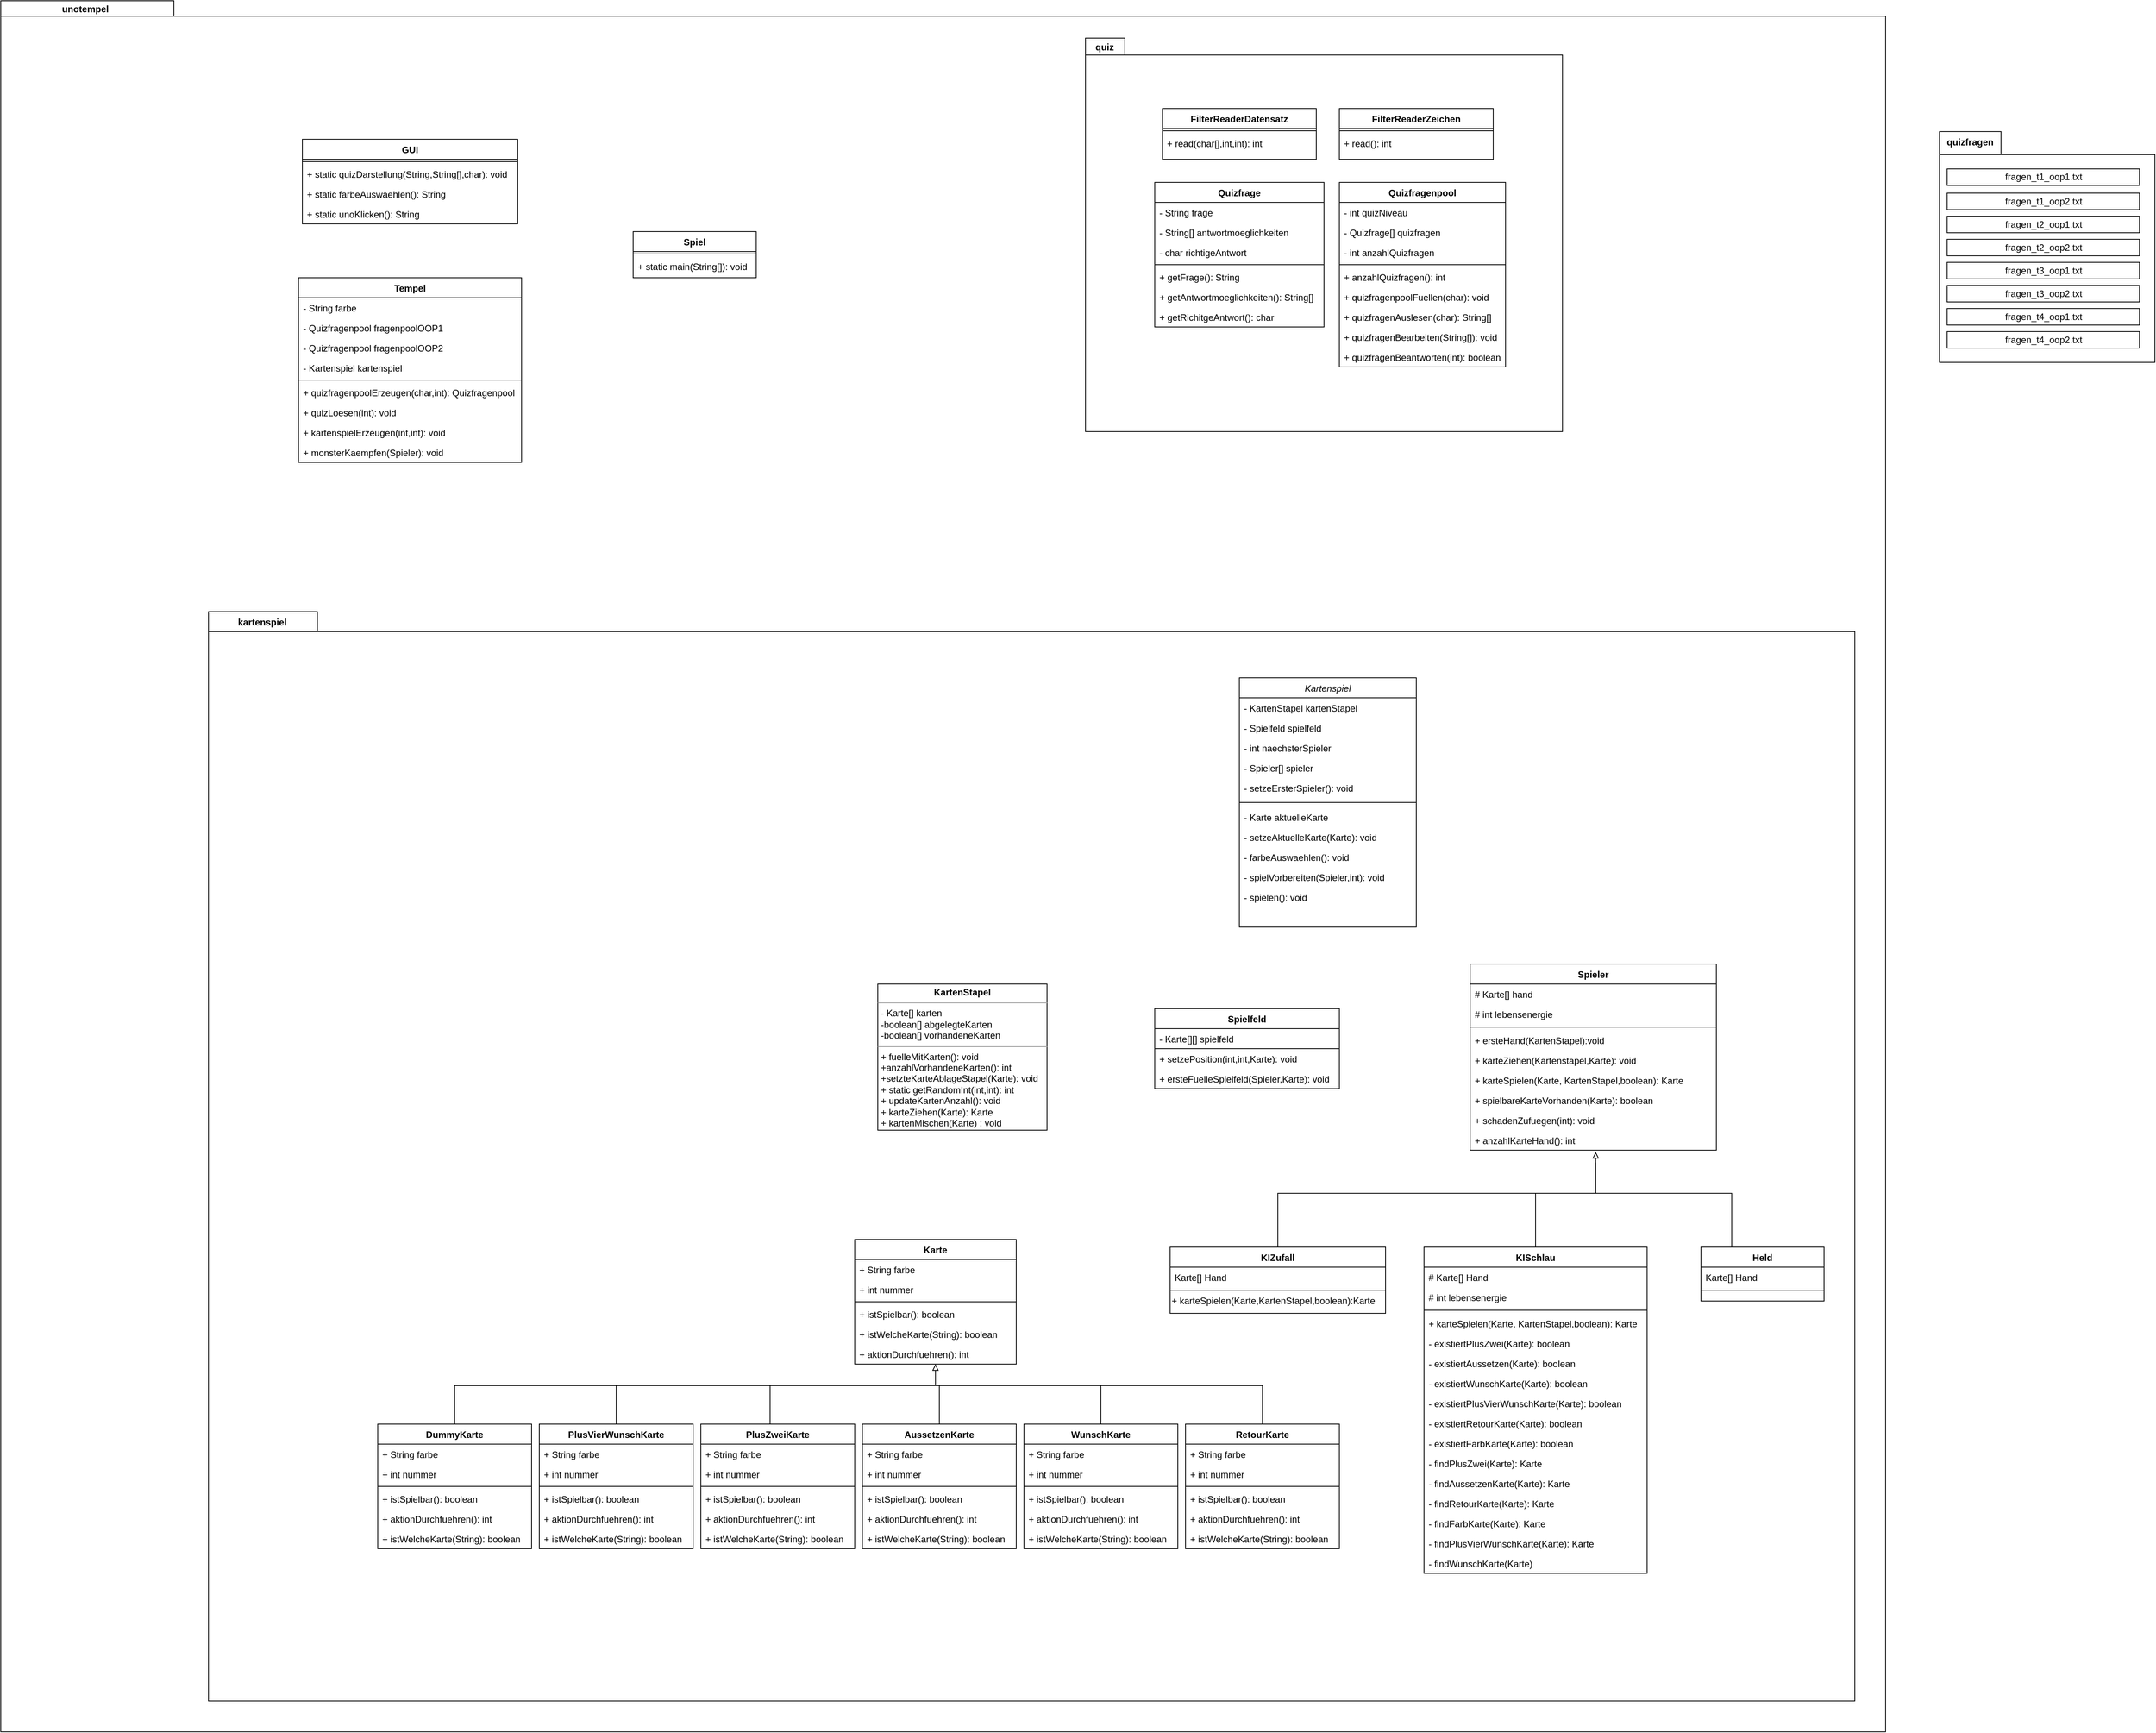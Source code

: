 <mxfile version="15.8.6" type="device"><diagram id="C5RBs43oDa-KdzZeNtuy" name="Page-1"><mxGraphModel dx="4894" dy="4819" grid="1" gridSize="10" guides="1" tooltips="1" connect="1" arrows="1" fold="1" page="1" pageScale="1" pageWidth="827" pageHeight="1169" math="0" shadow="0"><root><mxCell id="WIyWlLk6GJQsqaUBKTNV-0"/><mxCell id="WIyWlLk6GJQsqaUBKTNV-1" parent="WIyWlLk6GJQsqaUBKTNV-0"/><mxCell id="003UNInyPQ_uGT7kz2qh-168" value="" style="shape=folder;fontStyle=1;spacingTop=10;tabWidth=40;tabHeight=20;tabPosition=left;html=1;" vertex="1" parent="WIyWlLk6GJQsqaUBKTNV-1"><mxGeometry x="-800" y="-1120" width="2450" height="2250" as="geometry"/></mxCell><mxCell id="003UNInyPQ_uGT7kz2qh-170" value="" style="shape=folder;fontStyle=1;spacingTop=10;tabWidth=40;tabHeight=26;tabPosition=left;html=1;" vertex="1" parent="WIyWlLk6GJQsqaUBKTNV-1"><mxGeometry x="-530" y="-326" width="2140" height="1416" as="geometry"/></mxCell><mxCell id="003UNInyPQ_uGT7kz2qh-169" value="" style="shape=folder;fontStyle=1;spacingTop=10;tabWidth=40;tabHeight=22;tabPosition=left;html=1;" vertex="1" parent="WIyWlLk6GJQsqaUBKTNV-1"><mxGeometry x="610" y="-1071.5" width="620" height="511.5" as="geometry"/></mxCell><mxCell id="1IKezyF3TkbF-tSEOJDL-8" style="edgeStyle=orthogonalEdgeStyle;rounded=0;orthogonalLoop=1;jettySize=auto;html=1;exitX=0.5;exitY=0;exitDx=0;exitDy=0;entryX=0.5;entryY=1;entryDx=0;entryDy=0;endArrow=block;endFill=0;" parent="WIyWlLk6GJQsqaUBKTNV-1" source="003UNInyPQ_uGT7kz2qh-6" target="_A2lnzLD9-dtBOy91JsF-5" edge="1"><mxGeometry relative="1" as="geometry"><Array as="points"><mxPoint x="-210" y="680"/><mxPoint x="415" y="680"/></Array></mxGeometry></mxCell><mxCell id="003UNInyPQ_uGT7kz2qh-69" style="edgeStyle=orthogonalEdgeStyle;rounded=0;jumpStyle=none;orthogonalLoop=1;jettySize=auto;html=1;endArrow=none;endFill=0;strokeWidth=1;exitX=0.5;exitY=0;exitDx=0;exitDy=0;" edge="1" parent="WIyWlLk6GJQsqaUBKTNV-1" source="003UNInyPQ_uGT7kz2qh-75"><mxGeometry relative="1" as="geometry"><mxPoint y="680" as="targetPoint"/><mxPoint x="20.0" y="730" as="sourcePoint"/><Array as="points"><mxPoint y="700"/><mxPoint y="700"/></Array></mxGeometry></mxCell><mxCell id="1IKezyF3TkbF-tSEOJDL-7" style="edgeStyle=orthogonalEdgeStyle;rounded=0;orthogonalLoop=1;jettySize=auto;html=1;exitX=0.25;exitY=0;exitDx=0;exitDy=0;entryX=0.51;entryY=1.088;entryDx=0;entryDy=0;endArrow=block;endFill=0;entryPerimeter=0;strokeWidth=1;jumpStyle=none;" parent="WIyWlLk6GJQsqaUBKTNV-1" source="zkfFHV4jXpPFQw0GAbJ--13" target="003UNInyPQ_uGT7kz2qh-43" edge="1"><mxGeometry relative="1" as="geometry"><Array as="points"><mxPoint x="1450" y="430"/><mxPoint x="1273" y="430"/></Array></mxGeometry></mxCell><mxCell id="zkfFHV4jXpPFQw0GAbJ--13" value="Held" style="swimlane;fontStyle=1;align=center;verticalAlign=top;childLayout=stackLayout;horizontal=1;startSize=26;horizontalStack=0;resizeParent=1;resizeLast=0;collapsible=1;marginBottom=0;rounded=0;shadow=0;strokeWidth=1;" parent="WIyWlLk6GJQsqaUBKTNV-1" vertex="1"><mxGeometry x="1410" y="500" width="160" height="70" as="geometry"><mxRectangle x="340" y="380" width="170" height="26" as="alternateBounds"/></mxGeometry></mxCell><mxCell id="zkfFHV4jXpPFQw0GAbJ--14" value="Karte[] Hand" style="text;align=left;verticalAlign=top;spacingLeft=4;spacingRight=4;overflow=hidden;rotatable=0;points=[[0,0.5],[1,0.5]];portConstraint=eastwest;" parent="zkfFHV4jXpPFQw0GAbJ--13" vertex="1"><mxGeometry y="26" width="160" height="26" as="geometry"/></mxCell><mxCell id="zkfFHV4jXpPFQw0GAbJ--15" value="" style="line;html=1;strokeWidth=1;align=left;verticalAlign=middle;spacingTop=-1;spacingLeft=3;spacingRight=3;rotatable=0;labelPosition=right;points=[];portConstraint=eastwest;" parent="zkfFHV4jXpPFQw0GAbJ--13" vertex="1"><mxGeometry y="52" width="160" height="8" as="geometry"/></mxCell><mxCell id="_A2lnzLD9-dtBOy91JsF-2" value="Spieler" style="swimlane;fontStyle=1;align=center;verticalAlign=top;childLayout=stackLayout;horizontal=1;startSize=26;horizontalStack=0;resizeParent=1;resizeLast=0;collapsible=1;marginBottom=0;rounded=0;shadow=0;strokeWidth=1;" parent="WIyWlLk6GJQsqaUBKTNV-1" vertex="1"><mxGeometry x="1110" y="132" width="320" height="242" as="geometry"><mxRectangle x="340" y="380" width="170" height="26" as="alternateBounds"/></mxGeometry></mxCell><mxCell id="_A2lnzLD9-dtBOy91JsF-3" value="# Karte[] hand" style="text;align=left;verticalAlign=top;spacingLeft=4;spacingRight=4;overflow=hidden;rotatable=0;points=[[0,0.5],[1,0.5]];portConstraint=eastwest;" parent="_A2lnzLD9-dtBOy91JsF-2" vertex="1"><mxGeometry y="26" width="320" height="26" as="geometry"/></mxCell><mxCell id="003UNInyPQ_uGT7kz2qh-31" value="# int lebensenergie" style="text;align=left;verticalAlign=top;spacingLeft=4;spacingRight=4;overflow=hidden;rotatable=0;points=[[0,0.5],[1,0.5]];portConstraint=eastwest;" vertex="1" parent="_A2lnzLD9-dtBOy91JsF-2"><mxGeometry y="52" width="320" height="26" as="geometry"/></mxCell><mxCell id="_A2lnzLD9-dtBOy91JsF-4" value="" style="line;html=1;strokeWidth=1;align=left;verticalAlign=middle;spacingTop=-1;spacingLeft=3;spacingRight=3;rotatable=0;labelPosition=right;points=[];portConstraint=eastwest;" parent="_A2lnzLD9-dtBOy91JsF-2" vertex="1"><mxGeometry y="78" width="320" height="8" as="geometry"/></mxCell><mxCell id="003UNInyPQ_uGT7kz2qh-38" value="+ ersteHand(KartenStapel):void " style="text;align=left;verticalAlign=top;spacingLeft=4;spacingRight=4;overflow=hidden;rotatable=0;points=[[0,0.5],[1,0.5]];portConstraint=eastwest;" vertex="1" parent="_A2lnzLD9-dtBOy91JsF-2"><mxGeometry y="86" width="320" height="26" as="geometry"/></mxCell><mxCell id="003UNInyPQ_uGT7kz2qh-39" value="+ karteZiehen(Kartenstapel,Karte): void" style="text;align=left;verticalAlign=top;spacingLeft=4;spacingRight=4;overflow=hidden;rotatable=0;points=[[0,0.5],[1,0.5]];portConstraint=eastwest;" vertex="1" parent="_A2lnzLD9-dtBOy91JsF-2"><mxGeometry y="112" width="320" height="26" as="geometry"/></mxCell><mxCell id="003UNInyPQ_uGT7kz2qh-40" value="+ karteSpielen(Karte, KartenStapel,boolean): Karte" style="text;align=left;verticalAlign=top;spacingLeft=4;spacingRight=4;overflow=hidden;rotatable=0;points=[[0,0.5],[1,0.5]];portConstraint=eastwest;" vertex="1" parent="_A2lnzLD9-dtBOy91JsF-2"><mxGeometry y="138" width="320" height="26" as="geometry"/></mxCell><mxCell id="003UNInyPQ_uGT7kz2qh-41" value="+ spielbareKarteVorhanden(Karte): boolean" style="text;align=left;verticalAlign=top;spacingLeft=4;spacingRight=4;overflow=hidden;rotatable=0;points=[[0,0.5],[1,0.5]];portConstraint=eastwest;" vertex="1" parent="_A2lnzLD9-dtBOy91JsF-2"><mxGeometry y="164" width="320" height="26" as="geometry"/></mxCell><mxCell id="003UNInyPQ_uGT7kz2qh-42" value="+ schadenZufuegen(int): void" style="text;align=left;verticalAlign=top;spacingLeft=4;spacingRight=4;overflow=hidden;rotatable=0;points=[[0,0.5],[1,0.5]];portConstraint=eastwest;" vertex="1" parent="_A2lnzLD9-dtBOy91JsF-2"><mxGeometry y="190" width="320" height="26" as="geometry"/></mxCell><mxCell id="003UNInyPQ_uGT7kz2qh-43" value="+ anzahlKarteHand(): int" style="text;align=left;verticalAlign=top;spacingLeft=4;spacingRight=4;overflow=hidden;rotatable=0;points=[[0,0.5],[1,0.5]];portConstraint=eastwest;" vertex="1" parent="_A2lnzLD9-dtBOy91JsF-2"><mxGeometry y="216" width="320" height="26" as="geometry"/></mxCell><mxCell id="_A2lnzLD9-dtBOy91JsF-5" value="Karte" style="swimlane;fontStyle=1;align=center;verticalAlign=top;childLayout=stackLayout;horizontal=1;startSize=26;horizontalStack=0;resizeParent=1;resizeLast=0;collapsible=1;marginBottom=0;rounded=0;shadow=0;strokeWidth=1;" parent="WIyWlLk6GJQsqaUBKTNV-1" vertex="1"><mxGeometry x="310" y="490" width="210" height="162" as="geometry"><mxRectangle x="130" y="380" width="160" height="26" as="alternateBounds"/></mxGeometry></mxCell><mxCell id="_A2lnzLD9-dtBOy91JsF-6" value="+ String farbe" style="text;align=left;verticalAlign=top;spacingLeft=4;spacingRight=4;overflow=hidden;rotatable=0;points=[[0,0.5],[1,0.5]];portConstraint=eastwest;" parent="_A2lnzLD9-dtBOy91JsF-5" vertex="1"><mxGeometry y="26" width="210" height="26" as="geometry"/></mxCell><mxCell id="_A2lnzLD9-dtBOy91JsF-7" value="+ int nummer" style="text;align=left;verticalAlign=top;spacingLeft=4;spacingRight=4;overflow=hidden;rotatable=0;points=[[0,0.5],[1,0.5]];portConstraint=eastwest;rounded=0;shadow=0;html=0;" parent="_A2lnzLD9-dtBOy91JsF-5" vertex="1"><mxGeometry y="52" width="210" height="26" as="geometry"/></mxCell><mxCell id="_A2lnzLD9-dtBOy91JsF-8" value="" style="line;html=1;strokeWidth=1;align=left;verticalAlign=middle;spacingTop=-1;spacingLeft=3;spacingRight=3;rotatable=0;labelPosition=right;points=[];portConstraint=eastwest;" parent="_A2lnzLD9-dtBOy91JsF-5" vertex="1"><mxGeometry y="78" width="210" height="6" as="geometry"/></mxCell><mxCell id="_A2lnzLD9-dtBOy91JsF-9" value="+ istSpielbar(): boolean" style="text;align=left;verticalAlign=top;spacingLeft=4;spacingRight=4;overflow=hidden;rotatable=0;points=[[0,0.5],[1,0.5]];portConstraint=eastwest;rounded=0;shadow=0;html=0;" parent="_A2lnzLD9-dtBOy91JsF-5" vertex="1"><mxGeometry y="84" width="210" height="26" as="geometry"/></mxCell><mxCell id="003UNInyPQ_uGT7kz2qh-44" value="+ istWelcheKarte(String): boolean" style="text;align=left;verticalAlign=top;spacingLeft=4;spacingRight=4;overflow=hidden;rotatable=0;points=[[0,0.5],[1,0.5]];portConstraint=eastwest;rounded=0;shadow=0;html=0;" vertex="1" parent="_A2lnzLD9-dtBOy91JsF-5"><mxGeometry y="110" width="210" height="26" as="geometry"/></mxCell><mxCell id="003UNInyPQ_uGT7kz2qh-45" value="+ aktionDurchfuehren(): int" style="text;align=left;verticalAlign=top;spacingLeft=4;spacingRight=4;overflow=hidden;rotatable=0;points=[[0,0.5],[1,0.5]];portConstraint=eastwest;rounded=0;shadow=0;html=0;" vertex="1" parent="_A2lnzLD9-dtBOy91JsF-5"><mxGeometry y="136" width="210" height="26" as="geometry"/></mxCell><mxCell id="003UNInyPQ_uGT7kz2qh-70" style="edgeStyle=orthogonalEdgeStyle;rounded=0;jumpStyle=none;orthogonalLoop=1;jettySize=auto;html=1;endArrow=none;endFill=0;strokeWidth=1;" edge="1" parent="WIyWlLk6GJQsqaUBKTNV-1"><mxGeometry relative="1" as="geometry"><mxPoint x="200" y="680" as="targetPoint"/><mxPoint x="200.0" y="730" as="sourcePoint"/></mxGeometry></mxCell><mxCell id="003UNInyPQ_uGT7kz2qh-72" style="edgeStyle=orthogonalEdgeStyle;rounded=0;jumpStyle=none;orthogonalLoop=1;jettySize=auto;html=1;endArrow=none;endFill=0;strokeWidth=1;exitX=0.5;exitY=0;exitDx=0;exitDy=0;" edge="1" parent="WIyWlLk6GJQsqaUBKTNV-1" source="003UNInyPQ_uGT7kz2qh-96"><mxGeometry relative="1" as="geometry"><mxPoint x="630" y="680" as="targetPoint"/><mxPoint x="610" y="730" as="sourcePoint"/><Array as="points"><mxPoint x="630" y="690"/><mxPoint x="630" y="690"/></Array></mxGeometry></mxCell><mxCell id="003UNInyPQ_uGT7kz2qh-71" style="edgeStyle=orthogonalEdgeStyle;rounded=0;jumpStyle=none;orthogonalLoop=1;jettySize=auto;html=1;endArrow=none;endFill=0;strokeWidth=1;exitX=0.5;exitY=0;exitDx=0;exitDy=0;" edge="1" parent="WIyWlLk6GJQsqaUBKTNV-1" source="003UNInyPQ_uGT7kz2qh-89"><mxGeometry relative="1" as="geometry"><mxPoint x="390" y="680" as="targetPoint"/><mxPoint x="410" y="728" as="sourcePoint"/><Array as="points"><mxPoint x="420" y="680"/></Array></mxGeometry></mxCell><mxCell id="003UNInyPQ_uGT7kz2qh-66" style="edgeStyle=orthogonalEdgeStyle;rounded=0;jumpStyle=none;orthogonalLoop=1;jettySize=auto;html=1;endArrow=none;endFill=0;strokeWidth=1;" edge="1" parent="WIyWlLk6GJQsqaUBKTNV-1" source="vnUu7vsqxlIODoXjQ1Ak-0"><mxGeometry relative="1" as="geometry"><mxPoint x="1273" y="390" as="targetPoint"/><Array as="points"><mxPoint x="1195" y="430"/><mxPoint x="1273" y="430"/></Array></mxGeometry></mxCell><mxCell id="vnUu7vsqxlIODoXjQ1Ak-0" value="KISchlau" style="swimlane;fontStyle=1;align=center;verticalAlign=top;childLayout=stackLayout;horizontal=1;startSize=26;horizontalStack=0;resizeParent=1;resizeLast=0;collapsible=1;marginBottom=0;rounded=0;shadow=0;strokeWidth=1;" parent="WIyWlLk6GJQsqaUBKTNV-1" vertex="1"><mxGeometry x="1050" y="500" width="290" height="424" as="geometry"><mxRectangle x="340" y="380" width="170" height="26" as="alternateBounds"/></mxGeometry></mxCell><mxCell id="vnUu7vsqxlIODoXjQ1Ak-1" value="# Karte[] Hand" style="text;align=left;verticalAlign=top;spacingLeft=4;spacingRight=4;overflow=hidden;rotatable=0;points=[[0,0.5],[1,0.5]];portConstraint=eastwest;" parent="vnUu7vsqxlIODoXjQ1Ak-0" vertex="1"><mxGeometry y="26" width="290" height="26" as="geometry"/></mxCell><mxCell id="003UNInyPQ_uGT7kz2qh-48" value="# int lebensenergie" style="text;align=left;verticalAlign=top;spacingLeft=4;spacingRight=4;overflow=hidden;rotatable=0;points=[[0,0.5],[1,0.5]];portConstraint=eastwest;" vertex="1" parent="vnUu7vsqxlIODoXjQ1Ak-0"><mxGeometry y="52" width="290" height="26" as="geometry"/></mxCell><mxCell id="vnUu7vsqxlIODoXjQ1Ak-2" value="" style="line;html=1;strokeWidth=1;align=left;verticalAlign=middle;spacingTop=-1;spacingLeft=3;spacingRight=3;rotatable=0;labelPosition=right;points=[];portConstraint=eastwest;" parent="vnUu7vsqxlIODoXjQ1Ak-0" vertex="1"><mxGeometry y="78" width="290" height="8" as="geometry"/></mxCell><mxCell id="003UNInyPQ_uGT7kz2qh-50" value="+ karteSpielen(Karte, KartenStapel,boolean): Karte" style="text;align=left;verticalAlign=top;spacingLeft=4;spacingRight=4;overflow=hidden;rotatable=0;points=[[0,0.5],[1,0.5]];portConstraint=eastwest;" vertex="1" parent="vnUu7vsqxlIODoXjQ1Ak-0"><mxGeometry y="86" width="290" height="26" as="geometry"/></mxCell><mxCell id="003UNInyPQ_uGT7kz2qh-51" value="- existiertPlusZwei(Karte): boolean" style="text;align=left;verticalAlign=top;spacingLeft=4;spacingRight=4;overflow=hidden;rotatable=0;points=[[0,0.5],[1,0.5]];portConstraint=eastwest;" vertex="1" parent="vnUu7vsqxlIODoXjQ1Ak-0"><mxGeometry y="112" width="290" height="26" as="geometry"/></mxCell><mxCell id="003UNInyPQ_uGT7kz2qh-58" value="- existiertAussetzen(Karte): boolean" style="text;align=left;verticalAlign=top;spacingLeft=4;spacingRight=4;overflow=hidden;rotatable=0;points=[[0,0.5],[1,0.5]];portConstraint=eastwest;" vertex="1" parent="vnUu7vsqxlIODoXjQ1Ak-0"><mxGeometry y="138" width="290" height="26" as="geometry"/></mxCell><mxCell id="003UNInyPQ_uGT7kz2qh-57" value="- existiertWunschKarte(Karte): boolean" style="text;align=left;verticalAlign=top;spacingLeft=4;spacingRight=4;overflow=hidden;rotatable=0;points=[[0,0.5],[1,0.5]];portConstraint=eastwest;" vertex="1" parent="vnUu7vsqxlIODoXjQ1Ak-0"><mxGeometry y="164" width="290" height="26" as="geometry"/></mxCell><mxCell id="003UNInyPQ_uGT7kz2qh-56" value="- existiertPlusVierWunschKarte(Karte): boolean" style="text;align=left;verticalAlign=top;spacingLeft=4;spacingRight=4;overflow=hidden;rotatable=0;points=[[0,0.5],[1,0.5]];portConstraint=eastwest;" vertex="1" parent="vnUu7vsqxlIODoXjQ1Ak-0"><mxGeometry y="190" width="290" height="26" as="geometry"/></mxCell><mxCell id="003UNInyPQ_uGT7kz2qh-55" value="- existiertRetourKarte(Karte): boolean" style="text;align=left;verticalAlign=top;spacingLeft=4;spacingRight=4;overflow=hidden;rotatable=0;points=[[0,0.5],[1,0.5]];portConstraint=eastwest;" vertex="1" parent="vnUu7vsqxlIODoXjQ1Ak-0"><mxGeometry y="216" width="290" height="26" as="geometry"/></mxCell><mxCell id="003UNInyPQ_uGT7kz2qh-54" value="- existiertFarbKarte(Karte): boolean" style="text;align=left;verticalAlign=top;spacingLeft=4;spacingRight=4;overflow=hidden;rotatable=0;points=[[0,0.5],[1,0.5]];portConstraint=eastwest;" vertex="1" parent="vnUu7vsqxlIODoXjQ1Ak-0"><mxGeometry y="242" width="290" height="26" as="geometry"/></mxCell><mxCell id="003UNInyPQ_uGT7kz2qh-53" value="- findPlusZwei(Karte): Karte" style="text;align=left;verticalAlign=top;spacingLeft=4;spacingRight=4;overflow=hidden;rotatable=0;points=[[0,0.5],[1,0.5]];portConstraint=eastwest;" vertex="1" parent="vnUu7vsqxlIODoXjQ1Ak-0"><mxGeometry y="268" width="290" height="26" as="geometry"/></mxCell><mxCell id="003UNInyPQ_uGT7kz2qh-64" value="- findAussetzenKarte(Karte): Karte" style="text;align=left;verticalAlign=top;spacingLeft=4;spacingRight=4;overflow=hidden;rotatable=0;points=[[0,0.5],[1,0.5]];portConstraint=eastwest;" vertex="1" parent="vnUu7vsqxlIODoXjQ1Ak-0"><mxGeometry y="294" width="290" height="26" as="geometry"/></mxCell><mxCell id="003UNInyPQ_uGT7kz2qh-63" value="- findRetourKarte(Karte): Karte" style="text;align=left;verticalAlign=top;spacingLeft=4;spacingRight=4;overflow=hidden;rotatable=0;points=[[0,0.5],[1,0.5]];portConstraint=eastwest;" vertex="1" parent="vnUu7vsqxlIODoXjQ1Ak-0"><mxGeometry y="320" width="290" height="26" as="geometry"/></mxCell><mxCell id="003UNInyPQ_uGT7kz2qh-62" value="- findFarbKarte(Karte): Karte" style="text;align=left;verticalAlign=top;spacingLeft=4;spacingRight=4;overflow=hidden;rotatable=0;points=[[0,0.5],[1,0.5]];portConstraint=eastwest;" vertex="1" parent="vnUu7vsqxlIODoXjQ1Ak-0"><mxGeometry y="346" width="290" height="26" as="geometry"/></mxCell><mxCell id="003UNInyPQ_uGT7kz2qh-61" value="- findPlusVierWunschKarte(Karte): Karte" style="text;align=left;verticalAlign=top;spacingLeft=4;spacingRight=4;overflow=hidden;rotatable=0;points=[[0,0.5],[1,0.5]];portConstraint=eastwest;" vertex="1" parent="vnUu7vsqxlIODoXjQ1Ak-0"><mxGeometry y="372" width="290" height="26" as="geometry"/></mxCell><mxCell id="003UNInyPQ_uGT7kz2qh-60" value="- findWunschKarte(Karte)" style="text;align=left;verticalAlign=top;spacingLeft=4;spacingRight=4;overflow=hidden;rotatable=0;points=[[0,0.5],[1,0.5]];portConstraint=eastwest;" vertex="1" parent="vnUu7vsqxlIODoXjQ1Ak-0"><mxGeometry y="398" width="290" height="26" as="geometry"/></mxCell><mxCell id="003UNInyPQ_uGT7kz2qh-68" style="edgeStyle=orthogonalEdgeStyle;rounded=0;jumpStyle=none;orthogonalLoop=1;jettySize=auto;html=1;endArrow=none;endFill=0;strokeWidth=1;exitX=0.5;exitY=0;exitDx=0;exitDy=0;" edge="1" parent="WIyWlLk6GJQsqaUBKTNV-1" source="003UNInyPQ_uGT7kz2qh-103"><mxGeometry relative="1" as="geometry"><mxPoint x="400" y="680" as="targetPoint"/><mxPoint x="840" y="730" as="sourcePoint"/><Array as="points"><mxPoint x="840" y="680"/></Array></mxGeometry></mxCell><mxCell id="_A2lnzLD9-dtBOy91JsF-27" value="Spielfeld" style="swimlane;fontStyle=1;childLayout=stackLayout;horizontal=1;startSize=26;fillColor=none;horizontalStack=0;resizeParent=1;resizeParentMax=0;resizeLast=0;collapsible=1;marginBottom=0;" parent="WIyWlLk6GJQsqaUBKTNV-1" vertex="1"><mxGeometry x="700" y="190" width="240" height="104" as="geometry"/></mxCell><mxCell id="_A2lnzLD9-dtBOy91JsF-28" value="- Karte[][] spielfeld" style="text;strokeColor=none;fillColor=none;align=left;verticalAlign=top;spacingLeft=4;spacingRight=4;overflow=hidden;rotatable=0;points=[[0,0.5],[1,0.5]];portConstraint=eastwest;" parent="_A2lnzLD9-dtBOy91JsF-27" vertex="1"><mxGeometry y="26" width="240" height="26" as="geometry"/></mxCell><mxCell id="003UNInyPQ_uGT7kz2qh-28" value="+ setzePosition(int,int,Karte): void" style="text;strokeColor=none;fillColor=none;align=left;verticalAlign=top;spacingLeft=4;spacingRight=4;overflow=hidden;rotatable=0;points=[[0,0.5],[1,0.5]];portConstraint=eastwest;" vertex="1" parent="_A2lnzLD9-dtBOy91JsF-27"><mxGeometry y="52" width="240" height="26" as="geometry"/></mxCell><mxCell id="003UNInyPQ_uGT7kz2qh-29" value="+ ersteFuelleSpielfeld(Spieler,Karte): void" style="text;strokeColor=none;fillColor=none;align=left;verticalAlign=top;spacingLeft=4;spacingRight=4;overflow=hidden;rotatable=0;points=[[0,0.5],[1,0.5]];portConstraint=eastwest;" vertex="1" parent="_A2lnzLD9-dtBOy91JsF-27"><mxGeometry y="78" width="240" height="26" as="geometry"/></mxCell><mxCell id="003UNInyPQ_uGT7kz2qh-30" value="" style="endArrow=none;html=1;rounded=0;entryX=1;entryY=0.5;entryDx=0;entryDy=0;" edge="1" parent="_A2lnzLD9-dtBOy91JsF-27" target="_A2lnzLD9-dtBOy91JsF-27"><mxGeometry width="50" height="50" relative="1" as="geometry"><mxPoint y="52" as="sourcePoint"/><mxPoint x="170" y="160" as="targetPoint"/></mxGeometry></mxCell><mxCell id="003UNInyPQ_uGT7kz2qh-6" value="DummyKarte" style="swimlane;fontStyle=1;align=center;verticalAlign=top;childLayout=stackLayout;horizontal=1;startSize=26;horizontalStack=0;resizeParent=1;resizeLast=0;collapsible=1;marginBottom=0;rounded=0;shadow=0;strokeWidth=1;" vertex="1" parent="WIyWlLk6GJQsqaUBKTNV-1"><mxGeometry x="-310" y="730" width="200" height="162" as="geometry"><mxRectangle x="130" y="380" width="160" height="26" as="alternateBounds"/></mxGeometry></mxCell><mxCell id="003UNInyPQ_uGT7kz2qh-7" value="+ String farbe" style="text;align=left;verticalAlign=top;spacingLeft=4;spacingRight=4;overflow=hidden;rotatable=0;points=[[0,0.5],[1,0.5]];portConstraint=eastwest;" vertex="1" parent="003UNInyPQ_uGT7kz2qh-6"><mxGeometry y="26" width="200" height="26" as="geometry"/></mxCell><mxCell id="003UNInyPQ_uGT7kz2qh-8" value="+ int nummer" style="text;align=left;verticalAlign=top;spacingLeft=4;spacingRight=4;overflow=hidden;rotatable=0;points=[[0,0.5],[1,0.5]];portConstraint=eastwest;rounded=0;shadow=0;html=0;" vertex="1" parent="003UNInyPQ_uGT7kz2qh-6"><mxGeometry y="52" width="200" height="26" as="geometry"/></mxCell><mxCell id="003UNInyPQ_uGT7kz2qh-9" value="" style="line;html=1;strokeWidth=1;align=left;verticalAlign=middle;spacingTop=-1;spacingLeft=3;spacingRight=3;rotatable=0;labelPosition=right;points=[];portConstraint=eastwest;" vertex="1" parent="003UNInyPQ_uGT7kz2qh-6"><mxGeometry y="78" width="200" height="6" as="geometry"/></mxCell><mxCell id="003UNInyPQ_uGT7kz2qh-10" value="+ istSpielbar(): boolean" style="text;align=left;verticalAlign=top;spacingLeft=4;spacingRight=4;overflow=hidden;rotatable=0;points=[[0,0.5],[1,0.5]];portConstraint=eastwest;rounded=0;shadow=0;html=0;" vertex="1" parent="003UNInyPQ_uGT7kz2qh-6"><mxGeometry y="84" width="200" height="26" as="geometry"/></mxCell><mxCell id="003UNInyPQ_uGT7kz2qh-74" value="+ aktionDurchfuehren(): int" style="text;align=left;verticalAlign=top;spacingLeft=4;spacingRight=4;overflow=hidden;rotatable=0;points=[[0,0.5],[1,0.5]];portConstraint=eastwest;rounded=0;shadow=0;html=0;" vertex="1" parent="003UNInyPQ_uGT7kz2qh-6"><mxGeometry y="110" width="200" height="26" as="geometry"/></mxCell><mxCell id="003UNInyPQ_uGT7kz2qh-73" value="+ istWelcheKarte(String): boolean" style="text;align=left;verticalAlign=top;spacingLeft=4;spacingRight=4;overflow=hidden;rotatable=0;points=[[0,0.5],[1,0.5]];portConstraint=eastwest;rounded=0;shadow=0;html=0;" vertex="1" parent="003UNInyPQ_uGT7kz2qh-6"><mxGeometry y="136" width="200" height="26" as="geometry"/></mxCell><mxCell id="003UNInyPQ_uGT7kz2qh-67" style="edgeStyle=orthogonalEdgeStyle;rounded=0;jumpStyle=none;orthogonalLoop=1;jettySize=auto;html=1;endArrow=none;endFill=0;strokeWidth=1;exitX=0.5;exitY=0;exitDx=0;exitDy=0;" edge="1" parent="WIyWlLk6GJQsqaUBKTNV-1" source="003UNInyPQ_uGT7kz2qh-12"><mxGeometry relative="1" as="geometry"><mxPoint x="1200" y="430" as="targetPoint"/><Array as="points"><mxPoint x="860" y="430"/></Array></mxGeometry></mxCell><mxCell id="003UNInyPQ_uGT7kz2qh-12" value="KIZufall" style="swimlane;fontStyle=1;align=center;verticalAlign=top;childLayout=stackLayout;horizontal=1;startSize=26;horizontalStack=0;resizeParent=1;resizeLast=0;collapsible=1;marginBottom=0;rounded=0;shadow=0;strokeWidth=1;" vertex="1" parent="WIyWlLk6GJQsqaUBKTNV-1"><mxGeometry x="720" y="500" width="280" height="86" as="geometry"><mxRectangle x="340" y="380" width="170" height="26" as="alternateBounds"/></mxGeometry></mxCell><mxCell id="003UNInyPQ_uGT7kz2qh-13" value="Karte[] Hand" style="text;align=left;verticalAlign=top;spacingLeft=4;spacingRight=4;overflow=hidden;rotatable=0;points=[[0,0.5],[1,0.5]];portConstraint=eastwest;" vertex="1" parent="003UNInyPQ_uGT7kz2qh-12"><mxGeometry y="26" width="280" height="26" as="geometry"/></mxCell><mxCell id="003UNInyPQ_uGT7kz2qh-14" value="" style="line;html=1;strokeWidth=1;align=left;verticalAlign=middle;spacingTop=-1;spacingLeft=3;spacingRight=3;rotatable=0;labelPosition=right;points=[];portConstraint=eastwest;" vertex="1" parent="003UNInyPQ_uGT7kz2qh-12"><mxGeometry y="52" width="280" height="8" as="geometry"/></mxCell><mxCell id="003UNInyPQ_uGT7kz2qh-47" value="+ karteSpielen(Karte,KartenStapel,boolean):Karte" style="text;html=1;align=left;verticalAlign=middle;resizable=0;points=[];autosize=1;strokeColor=none;fillColor=none;" vertex="1" parent="003UNInyPQ_uGT7kz2qh-12"><mxGeometry y="60" width="280" height="20" as="geometry"/></mxCell><mxCell id="003UNInyPQ_uGT7kz2qh-16" value="&lt;p style=&quot;margin: 0px ; margin-top: 4px ; text-align: center&quot;&gt;&lt;b&gt;KartenStapel&lt;/b&gt;&lt;/p&gt;&lt;hr size=&quot;1&quot;&gt;&lt;p style=&quot;margin: 0px ; margin-left: 4px&quot;&gt;- Karte[] karten&lt;/p&gt;&lt;p style=&quot;margin: 0px ; margin-left: 4px&quot;&gt;-boolean[] abgelegteKarten&lt;/p&gt;&lt;p style=&quot;margin: 0px ; margin-left: 4px&quot;&gt;-boolean[] vorhandeneKarten&lt;/p&gt;&lt;hr size=&quot;1&quot;&gt;&lt;p style=&quot;margin: 0px ; margin-left: 4px&quot;&gt;+ fuelleMitKarten(): void&lt;/p&gt;&lt;p style=&quot;margin: 0px ; margin-left: 4px&quot;&gt;+anzahlVorhandeneKarten(): int&lt;/p&gt;&lt;p style=&quot;margin: 0px ; margin-left: 4px&quot;&gt;+setzteKarteAblageStapel(Karte): void&lt;/p&gt;&lt;p style=&quot;margin: 0px ; margin-left: 4px&quot;&gt;+ static getRandomInt(int,int): int&lt;/p&gt;&lt;p style=&quot;margin: 0px ; margin-left: 4px&quot;&gt;+ updateKartenAnzahl(): void&lt;/p&gt;&lt;p style=&quot;margin: 0px ; margin-left: 4px&quot;&gt;+ karteZiehen(Karte): Karte&lt;/p&gt;&lt;p style=&quot;margin: 0px ; margin-left: 4px&quot;&gt;+ kartenMischen(Karte) : void&lt;/p&gt;" style="verticalAlign=top;align=left;overflow=fill;fontSize=12;fontFamily=Helvetica;html=1;" vertex="1" parent="WIyWlLk6GJQsqaUBKTNV-1"><mxGeometry x="340" y="158" width="220" height="190" as="geometry"/></mxCell><mxCell id="zkfFHV4jXpPFQw0GAbJ--0" value="Kartenspiel&#10;" style="swimlane;fontStyle=2;align=center;verticalAlign=top;childLayout=stackLayout;horizontal=1;startSize=26;horizontalStack=0;resizeParent=1;resizeLast=0;collapsible=1;marginBottom=0;rounded=0;shadow=0;strokeWidth=1;" parent="WIyWlLk6GJQsqaUBKTNV-1" vertex="1"><mxGeometry x="810" y="-240" width="230" height="324" as="geometry"><mxRectangle x="230" y="140" width="160" height="26" as="alternateBounds"/></mxGeometry></mxCell><mxCell id="zkfFHV4jXpPFQw0GAbJ--3" value="- KartenStapel kartenStapel" style="text;align=left;verticalAlign=top;spacingLeft=4;spacingRight=4;overflow=hidden;rotatable=0;points=[[0,0.5],[1,0.5]];portConstraint=eastwest;rounded=0;shadow=0;html=0;" parent="zkfFHV4jXpPFQw0GAbJ--0" vertex="1"><mxGeometry y="26" width="230" height="26" as="geometry"/></mxCell><mxCell id="_A2lnzLD9-dtBOy91JsF-20" value="- Spielfeld spielfeld" style="text;align=left;verticalAlign=top;spacingLeft=4;spacingRight=4;overflow=hidden;rotatable=0;points=[[0,0.5],[1,0.5]];portConstraint=eastwest;rounded=0;shadow=0;html=0;" parent="zkfFHV4jXpPFQw0GAbJ--0" vertex="1"><mxGeometry y="52" width="230" height="26" as="geometry"/></mxCell><mxCell id="003UNInyPQ_uGT7kz2qh-18" value="- int naechsterSpieler" style="text;align=left;verticalAlign=top;spacingLeft=4;spacingRight=4;overflow=hidden;rotatable=0;points=[[0,0.5],[1,0.5]];portConstraint=eastwest;rounded=0;shadow=0;html=0;" vertex="1" parent="zkfFHV4jXpPFQw0GAbJ--0"><mxGeometry y="78" width="230" height="26" as="geometry"/></mxCell><mxCell id="003UNInyPQ_uGT7kz2qh-19" value="- Spieler[] spieler" style="text;align=left;verticalAlign=top;spacingLeft=4;spacingRight=4;overflow=hidden;rotatable=0;points=[[0,0.5],[1,0.5]];portConstraint=eastwest;rounded=0;shadow=0;html=0;" vertex="1" parent="zkfFHV4jXpPFQw0GAbJ--0"><mxGeometry y="104" width="230" height="26" as="geometry"/></mxCell><mxCell id="003UNInyPQ_uGT7kz2qh-21" value="- setzeErsterSpieler(): void" style="text;align=left;verticalAlign=top;spacingLeft=4;spacingRight=4;overflow=hidden;rotatable=0;points=[[0,0.5],[1,0.5]];portConstraint=eastwest;rounded=0;shadow=0;html=0;" vertex="1" parent="zkfFHV4jXpPFQw0GAbJ--0"><mxGeometry y="130" width="230" height="26" as="geometry"/></mxCell><mxCell id="zkfFHV4jXpPFQw0GAbJ--4" value="" style="line;html=1;strokeWidth=1;align=left;verticalAlign=middle;spacingTop=-1;spacingLeft=3;spacingRight=3;rotatable=0;labelPosition=right;points=[];portConstraint=eastwest;" parent="zkfFHV4jXpPFQw0GAbJ--0" vertex="1"><mxGeometry y="156" width="230" height="12" as="geometry"/></mxCell><mxCell id="003UNInyPQ_uGT7kz2qh-20" value="- Karte aktuelleKarte" style="text;align=left;verticalAlign=top;spacingLeft=4;spacingRight=4;overflow=hidden;rotatable=0;points=[[0,0.5],[1,0.5]];portConstraint=eastwest;rounded=0;shadow=0;html=0;" vertex="1" parent="zkfFHV4jXpPFQw0GAbJ--0"><mxGeometry y="168" width="230" height="26" as="geometry"/></mxCell><mxCell id="003UNInyPQ_uGT7kz2qh-22" value="- setzeAktuelleKarte(Karte): void" style="text;align=left;verticalAlign=top;spacingLeft=4;spacingRight=4;overflow=hidden;rotatable=0;points=[[0,0.5],[1,0.5]];portConstraint=eastwest;rounded=0;shadow=0;html=0;" vertex="1" parent="zkfFHV4jXpPFQw0GAbJ--0"><mxGeometry y="194" width="230" height="26" as="geometry"/></mxCell><mxCell id="003UNInyPQ_uGT7kz2qh-25" value="- farbeAuswaehlen(): void" style="text;align=left;verticalAlign=top;spacingLeft=4;spacingRight=4;overflow=hidden;rotatable=0;points=[[0,0.5],[1,0.5]];portConstraint=eastwest;rounded=0;shadow=0;html=0;" vertex="1" parent="zkfFHV4jXpPFQw0GAbJ--0"><mxGeometry y="220" width="230" height="26" as="geometry"/></mxCell><mxCell id="003UNInyPQ_uGT7kz2qh-26" value="- spielVorbereiten(Spieler,int): void" style="text;align=left;verticalAlign=top;spacingLeft=4;spacingRight=4;overflow=hidden;rotatable=0;points=[[0,0.5],[1,0.5]];portConstraint=eastwest;rounded=0;shadow=0;html=0;" vertex="1" parent="zkfFHV4jXpPFQw0GAbJ--0"><mxGeometry y="246" width="230" height="26" as="geometry"/></mxCell><mxCell id="003UNInyPQ_uGT7kz2qh-27" value="- spielen(): void" style="text;align=left;verticalAlign=top;spacingLeft=4;spacingRight=4;overflow=hidden;rotatable=0;points=[[0,0.5],[1,0.5]];portConstraint=eastwest;rounded=0;shadow=0;html=0;" vertex="1" parent="zkfFHV4jXpPFQw0GAbJ--0"><mxGeometry y="272" width="230" height="26" as="geometry"/></mxCell><mxCell id="003UNInyPQ_uGT7kz2qh-24" style="text;align=left;verticalAlign=top;spacingLeft=4;spacingRight=4;overflow=hidden;rotatable=0;points=[[0,0.5],[1,0.5]];portConstraint=eastwest;rounded=0;shadow=0;html=0;" vertex="1" parent="zkfFHV4jXpPFQw0GAbJ--0"><mxGeometry y="298" width="230" height="26" as="geometry"/></mxCell><mxCell id="003UNInyPQ_uGT7kz2qh-75" value="PlusVierWunschKarte" style="swimlane;fontStyle=1;align=center;verticalAlign=top;childLayout=stackLayout;horizontal=1;startSize=26;horizontalStack=0;resizeParent=1;resizeLast=0;collapsible=1;marginBottom=0;rounded=0;shadow=0;strokeWidth=1;" vertex="1" parent="WIyWlLk6GJQsqaUBKTNV-1"><mxGeometry x="-100" y="730" width="200" height="162" as="geometry"><mxRectangle x="130" y="380" width="160" height="26" as="alternateBounds"/></mxGeometry></mxCell><mxCell id="003UNInyPQ_uGT7kz2qh-76" value="+ String farbe" style="text;align=left;verticalAlign=top;spacingLeft=4;spacingRight=4;overflow=hidden;rotatable=0;points=[[0,0.5],[1,0.5]];portConstraint=eastwest;" vertex="1" parent="003UNInyPQ_uGT7kz2qh-75"><mxGeometry y="26" width="200" height="26" as="geometry"/></mxCell><mxCell id="003UNInyPQ_uGT7kz2qh-77" value="+ int nummer" style="text;align=left;verticalAlign=top;spacingLeft=4;spacingRight=4;overflow=hidden;rotatable=0;points=[[0,0.5],[1,0.5]];portConstraint=eastwest;rounded=0;shadow=0;html=0;" vertex="1" parent="003UNInyPQ_uGT7kz2qh-75"><mxGeometry y="52" width="200" height="26" as="geometry"/></mxCell><mxCell id="003UNInyPQ_uGT7kz2qh-78" value="" style="line;html=1;strokeWidth=1;align=left;verticalAlign=middle;spacingTop=-1;spacingLeft=3;spacingRight=3;rotatable=0;labelPosition=right;points=[];portConstraint=eastwest;" vertex="1" parent="003UNInyPQ_uGT7kz2qh-75"><mxGeometry y="78" width="200" height="6" as="geometry"/></mxCell><mxCell id="003UNInyPQ_uGT7kz2qh-79" value="+ istSpielbar(): boolean" style="text;align=left;verticalAlign=top;spacingLeft=4;spacingRight=4;overflow=hidden;rotatable=0;points=[[0,0.5],[1,0.5]];portConstraint=eastwest;rounded=0;shadow=0;html=0;" vertex="1" parent="003UNInyPQ_uGT7kz2qh-75"><mxGeometry y="84" width="200" height="26" as="geometry"/></mxCell><mxCell id="003UNInyPQ_uGT7kz2qh-80" value="+ aktionDurchfuehren(): int" style="text;align=left;verticalAlign=top;spacingLeft=4;spacingRight=4;overflow=hidden;rotatable=0;points=[[0,0.5],[1,0.5]];portConstraint=eastwest;rounded=0;shadow=0;html=0;" vertex="1" parent="003UNInyPQ_uGT7kz2qh-75"><mxGeometry y="110" width="200" height="26" as="geometry"/></mxCell><mxCell id="003UNInyPQ_uGT7kz2qh-81" value="+ istWelcheKarte(String): boolean" style="text;align=left;verticalAlign=top;spacingLeft=4;spacingRight=4;overflow=hidden;rotatable=0;points=[[0,0.5],[1,0.5]];portConstraint=eastwest;rounded=0;shadow=0;html=0;" vertex="1" parent="003UNInyPQ_uGT7kz2qh-75"><mxGeometry y="136" width="200" height="26" as="geometry"/></mxCell><mxCell id="003UNInyPQ_uGT7kz2qh-82" value="PlusZweiKarte" style="swimlane;fontStyle=1;align=center;verticalAlign=top;childLayout=stackLayout;horizontal=1;startSize=26;horizontalStack=0;resizeParent=1;resizeLast=0;collapsible=1;marginBottom=0;rounded=0;shadow=0;strokeWidth=1;" vertex="1" parent="WIyWlLk6GJQsqaUBKTNV-1"><mxGeometry x="110" y="730" width="200" height="162" as="geometry"><mxRectangle x="130" y="380" width="160" height="26" as="alternateBounds"/></mxGeometry></mxCell><mxCell id="003UNInyPQ_uGT7kz2qh-83" value="+ String farbe" style="text;align=left;verticalAlign=top;spacingLeft=4;spacingRight=4;overflow=hidden;rotatable=0;points=[[0,0.5],[1,0.5]];portConstraint=eastwest;" vertex="1" parent="003UNInyPQ_uGT7kz2qh-82"><mxGeometry y="26" width="200" height="26" as="geometry"/></mxCell><mxCell id="003UNInyPQ_uGT7kz2qh-84" value="+ int nummer" style="text;align=left;verticalAlign=top;spacingLeft=4;spacingRight=4;overflow=hidden;rotatable=0;points=[[0,0.5],[1,0.5]];portConstraint=eastwest;rounded=0;shadow=0;html=0;" vertex="1" parent="003UNInyPQ_uGT7kz2qh-82"><mxGeometry y="52" width="200" height="26" as="geometry"/></mxCell><mxCell id="003UNInyPQ_uGT7kz2qh-85" value="" style="line;html=1;strokeWidth=1;align=left;verticalAlign=middle;spacingTop=-1;spacingLeft=3;spacingRight=3;rotatable=0;labelPosition=right;points=[];portConstraint=eastwest;" vertex="1" parent="003UNInyPQ_uGT7kz2qh-82"><mxGeometry y="78" width="200" height="6" as="geometry"/></mxCell><mxCell id="003UNInyPQ_uGT7kz2qh-86" value="+ istSpielbar(): boolean" style="text;align=left;verticalAlign=top;spacingLeft=4;spacingRight=4;overflow=hidden;rotatable=0;points=[[0,0.5],[1,0.5]];portConstraint=eastwest;rounded=0;shadow=0;html=0;" vertex="1" parent="003UNInyPQ_uGT7kz2qh-82"><mxGeometry y="84" width="200" height="26" as="geometry"/></mxCell><mxCell id="003UNInyPQ_uGT7kz2qh-87" value="+ aktionDurchfuehren(): int" style="text;align=left;verticalAlign=top;spacingLeft=4;spacingRight=4;overflow=hidden;rotatable=0;points=[[0,0.5],[1,0.5]];portConstraint=eastwest;rounded=0;shadow=0;html=0;" vertex="1" parent="003UNInyPQ_uGT7kz2qh-82"><mxGeometry y="110" width="200" height="26" as="geometry"/></mxCell><mxCell id="003UNInyPQ_uGT7kz2qh-88" value="+ istWelcheKarte(String): boolean" style="text;align=left;verticalAlign=top;spacingLeft=4;spacingRight=4;overflow=hidden;rotatable=0;points=[[0,0.5],[1,0.5]];portConstraint=eastwest;rounded=0;shadow=0;html=0;" vertex="1" parent="003UNInyPQ_uGT7kz2qh-82"><mxGeometry y="136" width="200" height="26" as="geometry"/></mxCell><mxCell id="003UNInyPQ_uGT7kz2qh-89" value="AussetzenKarte" style="swimlane;fontStyle=1;align=center;verticalAlign=top;childLayout=stackLayout;horizontal=1;startSize=26;horizontalStack=0;resizeParent=1;resizeLast=0;collapsible=1;marginBottom=0;rounded=0;shadow=0;strokeWidth=1;" vertex="1" parent="WIyWlLk6GJQsqaUBKTNV-1"><mxGeometry x="320" y="730" width="200" height="162" as="geometry"><mxRectangle x="130" y="380" width="160" height="26" as="alternateBounds"/></mxGeometry></mxCell><mxCell id="003UNInyPQ_uGT7kz2qh-90" value="+ String farbe" style="text;align=left;verticalAlign=top;spacingLeft=4;spacingRight=4;overflow=hidden;rotatable=0;points=[[0,0.5],[1,0.5]];portConstraint=eastwest;" vertex="1" parent="003UNInyPQ_uGT7kz2qh-89"><mxGeometry y="26" width="200" height="26" as="geometry"/></mxCell><mxCell id="003UNInyPQ_uGT7kz2qh-91" value="+ int nummer" style="text;align=left;verticalAlign=top;spacingLeft=4;spacingRight=4;overflow=hidden;rotatable=0;points=[[0,0.5],[1,0.5]];portConstraint=eastwest;rounded=0;shadow=0;html=0;" vertex="1" parent="003UNInyPQ_uGT7kz2qh-89"><mxGeometry y="52" width="200" height="26" as="geometry"/></mxCell><mxCell id="003UNInyPQ_uGT7kz2qh-92" value="" style="line;html=1;strokeWidth=1;align=left;verticalAlign=middle;spacingTop=-1;spacingLeft=3;spacingRight=3;rotatable=0;labelPosition=right;points=[];portConstraint=eastwest;" vertex="1" parent="003UNInyPQ_uGT7kz2qh-89"><mxGeometry y="78" width="200" height="6" as="geometry"/></mxCell><mxCell id="003UNInyPQ_uGT7kz2qh-93" value="+ istSpielbar(): boolean" style="text;align=left;verticalAlign=top;spacingLeft=4;spacingRight=4;overflow=hidden;rotatable=0;points=[[0,0.5],[1,0.5]];portConstraint=eastwest;rounded=0;shadow=0;html=0;" vertex="1" parent="003UNInyPQ_uGT7kz2qh-89"><mxGeometry y="84" width="200" height="26" as="geometry"/></mxCell><mxCell id="003UNInyPQ_uGT7kz2qh-94" value="+ aktionDurchfuehren(): int" style="text;align=left;verticalAlign=top;spacingLeft=4;spacingRight=4;overflow=hidden;rotatable=0;points=[[0,0.5],[1,0.5]];portConstraint=eastwest;rounded=0;shadow=0;html=0;" vertex="1" parent="003UNInyPQ_uGT7kz2qh-89"><mxGeometry y="110" width="200" height="26" as="geometry"/></mxCell><mxCell id="003UNInyPQ_uGT7kz2qh-95" value="+ istWelcheKarte(String): boolean" style="text;align=left;verticalAlign=top;spacingLeft=4;spacingRight=4;overflow=hidden;rotatable=0;points=[[0,0.5],[1,0.5]];portConstraint=eastwest;rounded=0;shadow=0;html=0;" vertex="1" parent="003UNInyPQ_uGT7kz2qh-89"><mxGeometry y="136" width="200" height="26" as="geometry"/></mxCell><mxCell id="003UNInyPQ_uGT7kz2qh-96" value="WunschKarte" style="swimlane;fontStyle=1;align=center;verticalAlign=top;childLayout=stackLayout;horizontal=1;startSize=26;horizontalStack=0;resizeParent=1;resizeLast=0;collapsible=1;marginBottom=0;rounded=0;shadow=0;strokeWidth=1;" vertex="1" parent="WIyWlLk6GJQsqaUBKTNV-1"><mxGeometry x="530" y="730" width="200" height="162" as="geometry"><mxRectangle x="130" y="380" width="160" height="26" as="alternateBounds"/></mxGeometry></mxCell><mxCell id="003UNInyPQ_uGT7kz2qh-97" value="+ String farbe" style="text;align=left;verticalAlign=top;spacingLeft=4;spacingRight=4;overflow=hidden;rotatable=0;points=[[0,0.5],[1,0.5]];portConstraint=eastwest;" vertex="1" parent="003UNInyPQ_uGT7kz2qh-96"><mxGeometry y="26" width="200" height="26" as="geometry"/></mxCell><mxCell id="003UNInyPQ_uGT7kz2qh-98" value="+ int nummer" style="text;align=left;verticalAlign=top;spacingLeft=4;spacingRight=4;overflow=hidden;rotatable=0;points=[[0,0.5],[1,0.5]];portConstraint=eastwest;rounded=0;shadow=0;html=0;" vertex="1" parent="003UNInyPQ_uGT7kz2qh-96"><mxGeometry y="52" width="200" height="26" as="geometry"/></mxCell><mxCell id="003UNInyPQ_uGT7kz2qh-99" value="" style="line;html=1;strokeWidth=1;align=left;verticalAlign=middle;spacingTop=-1;spacingLeft=3;spacingRight=3;rotatable=0;labelPosition=right;points=[];portConstraint=eastwest;" vertex="1" parent="003UNInyPQ_uGT7kz2qh-96"><mxGeometry y="78" width="200" height="6" as="geometry"/></mxCell><mxCell id="003UNInyPQ_uGT7kz2qh-100" value="+ istSpielbar(): boolean" style="text;align=left;verticalAlign=top;spacingLeft=4;spacingRight=4;overflow=hidden;rotatable=0;points=[[0,0.5],[1,0.5]];portConstraint=eastwest;rounded=0;shadow=0;html=0;" vertex="1" parent="003UNInyPQ_uGT7kz2qh-96"><mxGeometry y="84" width="200" height="26" as="geometry"/></mxCell><mxCell id="003UNInyPQ_uGT7kz2qh-101" value="+ aktionDurchfuehren(): int" style="text;align=left;verticalAlign=top;spacingLeft=4;spacingRight=4;overflow=hidden;rotatable=0;points=[[0,0.5],[1,0.5]];portConstraint=eastwest;rounded=0;shadow=0;html=0;" vertex="1" parent="003UNInyPQ_uGT7kz2qh-96"><mxGeometry y="110" width="200" height="26" as="geometry"/></mxCell><mxCell id="003UNInyPQ_uGT7kz2qh-102" value="+ istWelcheKarte(String): boolean" style="text;align=left;verticalAlign=top;spacingLeft=4;spacingRight=4;overflow=hidden;rotatable=0;points=[[0,0.5],[1,0.5]];portConstraint=eastwest;rounded=0;shadow=0;html=0;" vertex="1" parent="003UNInyPQ_uGT7kz2qh-96"><mxGeometry y="136" width="200" height="26" as="geometry"/></mxCell><mxCell id="003UNInyPQ_uGT7kz2qh-103" value="RetourKarte" style="swimlane;fontStyle=1;align=center;verticalAlign=top;childLayout=stackLayout;horizontal=1;startSize=26;horizontalStack=0;resizeParent=1;resizeLast=0;collapsible=1;marginBottom=0;rounded=0;shadow=0;strokeWidth=1;" vertex="1" parent="WIyWlLk6GJQsqaUBKTNV-1"><mxGeometry x="740" y="730" width="200" height="162" as="geometry"><mxRectangle x="130" y="380" width="160" height="26" as="alternateBounds"/></mxGeometry></mxCell><mxCell id="003UNInyPQ_uGT7kz2qh-104" value="+ String farbe" style="text;align=left;verticalAlign=top;spacingLeft=4;spacingRight=4;overflow=hidden;rotatable=0;points=[[0,0.5],[1,0.5]];portConstraint=eastwest;" vertex="1" parent="003UNInyPQ_uGT7kz2qh-103"><mxGeometry y="26" width="200" height="26" as="geometry"/></mxCell><mxCell id="003UNInyPQ_uGT7kz2qh-105" value="+ int nummer" style="text;align=left;verticalAlign=top;spacingLeft=4;spacingRight=4;overflow=hidden;rotatable=0;points=[[0,0.5],[1,0.5]];portConstraint=eastwest;rounded=0;shadow=0;html=0;" vertex="1" parent="003UNInyPQ_uGT7kz2qh-103"><mxGeometry y="52" width="200" height="26" as="geometry"/></mxCell><mxCell id="003UNInyPQ_uGT7kz2qh-106" value="" style="line;html=1;strokeWidth=1;align=left;verticalAlign=middle;spacingTop=-1;spacingLeft=3;spacingRight=3;rotatable=0;labelPosition=right;points=[];portConstraint=eastwest;" vertex="1" parent="003UNInyPQ_uGT7kz2qh-103"><mxGeometry y="78" width="200" height="6" as="geometry"/></mxCell><mxCell id="003UNInyPQ_uGT7kz2qh-107" value="+ istSpielbar(): boolean" style="text;align=left;verticalAlign=top;spacingLeft=4;spacingRight=4;overflow=hidden;rotatable=0;points=[[0,0.5],[1,0.5]];portConstraint=eastwest;rounded=0;shadow=0;html=0;" vertex="1" parent="003UNInyPQ_uGT7kz2qh-103"><mxGeometry y="84" width="200" height="26" as="geometry"/></mxCell><mxCell id="003UNInyPQ_uGT7kz2qh-108" value="+ aktionDurchfuehren(): int" style="text;align=left;verticalAlign=top;spacingLeft=4;spacingRight=4;overflow=hidden;rotatable=0;points=[[0,0.5],[1,0.5]];portConstraint=eastwest;rounded=0;shadow=0;html=0;" vertex="1" parent="003UNInyPQ_uGT7kz2qh-103"><mxGeometry y="110" width="200" height="26" as="geometry"/></mxCell><mxCell id="003UNInyPQ_uGT7kz2qh-109" value="+ istWelcheKarte(String): boolean" style="text;align=left;verticalAlign=top;spacingLeft=4;spacingRight=4;overflow=hidden;rotatable=0;points=[[0,0.5],[1,0.5]];portConstraint=eastwest;rounded=0;shadow=0;html=0;" vertex="1" parent="003UNInyPQ_uGT7kz2qh-103"><mxGeometry y="136" width="200" height="26" as="geometry"/></mxCell><mxCell id="003UNInyPQ_uGT7kz2qh-111" value="GUI" style="swimlane;fontStyle=1;align=center;verticalAlign=top;childLayout=stackLayout;horizontal=1;startSize=26;horizontalStack=0;resizeParent=1;resizeLast=0;collapsible=1;marginBottom=0;rounded=0;shadow=0;strokeWidth=1;" vertex="1" parent="WIyWlLk6GJQsqaUBKTNV-1"><mxGeometry x="-408" y="-940" width="280" height="110" as="geometry"><mxRectangle x="130" y="380" width="160" height="26" as="alternateBounds"/></mxGeometry></mxCell><mxCell id="003UNInyPQ_uGT7kz2qh-114" value="" style="line;html=1;strokeWidth=1;align=left;verticalAlign=middle;spacingTop=-1;spacingLeft=3;spacingRight=3;rotatable=0;labelPosition=right;points=[];portConstraint=eastwest;" vertex="1" parent="003UNInyPQ_uGT7kz2qh-111"><mxGeometry y="26" width="280" height="6" as="geometry"/></mxCell><mxCell id="003UNInyPQ_uGT7kz2qh-115" value="+ static quizDarstellung(String,String[],char): void" style="text;align=left;verticalAlign=top;spacingLeft=4;spacingRight=4;overflow=hidden;rotatable=0;points=[[0,0.5],[1,0.5]];portConstraint=eastwest;rounded=0;shadow=0;html=0;" vertex="1" parent="003UNInyPQ_uGT7kz2qh-111"><mxGeometry y="32" width="280" height="26" as="geometry"/></mxCell><mxCell id="003UNInyPQ_uGT7kz2qh-116" value="+ static farbeAuswaehlen(): String" style="text;align=left;verticalAlign=top;spacingLeft=4;spacingRight=4;overflow=hidden;rotatable=0;points=[[0,0.5],[1,0.5]];portConstraint=eastwest;rounded=0;shadow=0;html=0;" vertex="1" parent="003UNInyPQ_uGT7kz2qh-111"><mxGeometry y="58" width="280" height="26" as="geometry"/></mxCell><mxCell id="003UNInyPQ_uGT7kz2qh-117" value="+ static unoKlicken(): String" style="text;align=left;verticalAlign=top;spacingLeft=4;spacingRight=4;overflow=hidden;rotatable=0;points=[[0,0.5],[1,0.5]];portConstraint=eastwest;rounded=0;shadow=0;html=0;" vertex="1" parent="003UNInyPQ_uGT7kz2qh-111"><mxGeometry y="84" width="280" height="26" as="geometry"/></mxCell><mxCell id="003UNInyPQ_uGT7kz2qh-118" value="Spiel" style="swimlane;fontStyle=1;align=center;verticalAlign=top;childLayout=stackLayout;horizontal=1;startSize=26;horizontalStack=0;resizeParent=1;resizeLast=0;collapsible=1;marginBottom=0;rounded=0;shadow=0;strokeWidth=1;" vertex="1" parent="WIyWlLk6GJQsqaUBKTNV-1"><mxGeometry x="22" y="-820" width="160" height="60" as="geometry"><mxRectangle x="130" y="380" width="160" height="26" as="alternateBounds"/></mxGeometry></mxCell><mxCell id="003UNInyPQ_uGT7kz2qh-121" value="" style="line;html=1;strokeWidth=1;align=left;verticalAlign=middle;spacingTop=-1;spacingLeft=3;spacingRight=3;rotatable=0;labelPosition=right;points=[];portConstraint=eastwest;" vertex="1" parent="003UNInyPQ_uGT7kz2qh-118"><mxGeometry y="26" width="160" height="6" as="geometry"/></mxCell><mxCell id="003UNInyPQ_uGT7kz2qh-122" value="+ static main(String[]): void" style="text;align=left;verticalAlign=top;spacingLeft=4;spacingRight=4;overflow=hidden;rotatable=0;points=[[0,0.5],[1,0.5]];portConstraint=eastwest;rounded=0;shadow=0;html=0;" vertex="1" parent="003UNInyPQ_uGT7kz2qh-118"><mxGeometry y="32" width="160" height="26" as="geometry"/></mxCell><mxCell id="003UNInyPQ_uGT7kz2qh-125" value="Tempel" style="swimlane;fontStyle=1;align=center;verticalAlign=top;childLayout=stackLayout;horizontal=1;startSize=26;horizontalStack=0;resizeParent=1;resizeLast=0;collapsible=1;marginBottom=0;rounded=0;shadow=0;strokeWidth=1;" vertex="1" parent="WIyWlLk6GJQsqaUBKTNV-1"><mxGeometry x="-413" y="-760" width="290" height="240" as="geometry"><mxRectangle x="130" y="380" width="160" height="26" as="alternateBounds"/></mxGeometry></mxCell><mxCell id="003UNInyPQ_uGT7kz2qh-126" value="- String farbe" style="text;align=left;verticalAlign=top;spacingLeft=4;spacingRight=4;overflow=hidden;rotatable=0;points=[[0,0.5],[1,0.5]];portConstraint=eastwest;" vertex="1" parent="003UNInyPQ_uGT7kz2qh-125"><mxGeometry y="26" width="290" height="26" as="geometry"/></mxCell><mxCell id="003UNInyPQ_uGT7kz2qh-127" value="- Quizfragenpool fragenpoolOOP1" style="text;align=left;verticalAlign=top;spacingLeft=4;spacingRight=4;overflow=hidden;rotatable=0;points=[[0,0.5],[1,0.5]];portConstraint=eastwest;rounded=0;shadow=0;html=0;" vertex="1" parent="003UNInyPQ_uGT7kz2qh-125"><mxGeometry y="52" width="290" height="26" as="geometry"/></mxCell><mxCell id="003UNInyPQ_uGT7kz2qh-132" value="- Quizfragenpool fragenpoolOOP2" style="text;align=left;verticalAlign=top;spacingLeft=4;spacingRight=4;overflow=hidden;rotatable=0;points=[[0,0.5],[1,0.5]];portConstraint=eastwest;rounded=0;shadow=0;html=0;" vertex="1" parent="003UNInyPQ_uGT7kz2qh-125"><mxGeometry y="78" width="290" height="26" as="geometry"/></mxCell><mxCell id="003UNInyPQ_uGT7kz2qh-133" value="- Kartenspiel kartenspiel" style="text;align=left;verticalAlign=top;spacingLeft=4;spacingRight=4;overflow=hidden;rotatable=0;points=[[0,0.5],[1,0.5]];portConstraint=eastwest;rounded=0;shadow=0;html=0;" vertex="1" parent="003UNInyPQ_uGT7kz2qh-125"><mxGeometry y="104" width="290" height="26" as="geometry"/></mxCell><mxCell id="003UNInyPQ_uGT7kz2qh-128" value="" style="line;html=1;strokeWidth=1;align=left;verticalAlign=middle;spacingTop=-1;spacingLeft=3;spacingRight=3;rotatable=0;labelPosition=right;points=[];portConstraint=eastwest;" vertex="1" parent="003UNInyPQ_uGT7kz2qh-125"><mxGeometry y="130" width="290" height="6" as="geometry"/></mxCell><mxCell id="003UNInyPQ_uGT7kz2qh-129" value="+ quizfragenpoolErzeugen(char,int): Quizfragenpool" style="text;align=left;verticalAlign=top;spacingLeft=4;spacingRight=4;overflow=hidden;rotatable=0;points=[[0,0.5],[1,0.5]];portConstraint=eastwest;rounded=0;shadow=0;html=0;" vertex="1" parent="003UNInyPQ_uGT7kz2qh-125"><mxGeometry y="136" width="290" height="26" as="geometry"/></mxCell><mxCell id="003UNInyPQ_uGT7kz2qh-130" value="+ quizLoesen(int): void" style="text;align=left;verticalAlign=top;spacingLeft=4;spacingRight=4;overflow=hidden;rotatable=0;points=[[0,0.5],[1,0.5]];portConstraint=eastwest;rounded=0;shadow=0;html=0;" vertex="1" parent="003UNInyPQ_uGT7kz2qh-125"><mxGeometry y="162" width="290" height="26" as="geometry"/></mxCell><mxCell id="003UNInyPQ_uGT7kz2qh-131" value="+ kartenspielErzeugen(int,int): void" style="text;align=left;verticalAlign=top;spacingLeft=4;spacingRight=4;overflow=hidden;rotatable=0;points=[[0,0.5],[1,0.5]];portConstraint=eastwest;rounded=0;shadow=0;html=0;" vertex="1" parent="003UNInyPQ_uGT7kz2qh-125"><mxGeometry y="188" width="290" height="26" as="geometry"/></mxCell><mxCell id="003UNInyPQ_uGT7kz2qh-134" value="+ monsterKaempfen(Spieler): void" style="text;align=left;verticalAlign=top;spacingLeft=4;spacingRight=4;overflow=hidden;rotatable=0;points=[[0,0.5],[1,0.5]];portConstraint=eastwest;rounded=0;shadow=0;html=0;" vertex="1" parent="003UNInyPQ_uGT7kz2qh-125"><mxGeometry y="214" width="290" height="26" as="geometry"/></mxCell><mxCell id="003UNInyPQ_uGT7kz2qh-135" value="FilterReaderDatensatz" style="swimlane;fontStyle=1;align=center;verticalAlign=top;childLayout=stackLayout;horizontal=1;startSize=26;horizontalStack=0;resizeParent=1;resizeLast=0;collapsible=1;marginBottom=0;rounded=0;shadow=0;strokeWidth=1;" vertex="1" parent="WIyWlLk6GJQsqaUBKTNV-1"><mxGeometry x="710" y="-980" width="200" height="66" as="geometry"><mxRectangle x="130" y="380" width="160" height="26" as="alternateBounds"/></mxGeometry></mxCell><mxCell id="003UNInyPQ_uGT7kz2qh-138" value="" style="line;html=1;strokeWidth=1;align=left;verticalAlign=middle;spacingTop=-1;spacingLeft=3;spacingRight=3;rotatable=0;labelPosition=right;points=[];portConstraint=eastwest;" vertex="1" parent="003UNInyPQ_uGT7kz2qh-135"><mxGeometry y="26" width="200" height="6" as="geometry"/></mxCell><mxCell id="003UNInyPQ_uGT7kz2qh-139" value="+ read(char[],int,int): int" style="text;align=left;verticalAlign=top;spacingLeft=4;spacingRight=4;overflow=hidden;rotatable=0;points=[[0,0.5],[1,0.5]];portConstraint=eastwest;rounded=0;shadow=0;html=0;" vertex="1" parent="003UNInyPQ_uGT7kz2qh-135"><mxGeometry y="32" width="200" height="26" as="geometry"/></mxCell><mxCell id="003UNInyPQ_uGT7kz2qh-142" value="FilterReaderZeichen" style="swimlane;fontStyle=1;align=center;verticalAlign=top;childLayout=stackLayout;horizontal=1;startSize=26;horizontalStack=0;resizeParent=1;resizeLast=0;collapsible=1;marginBottom=0;rounded=0;shadow=0;strokeWidth=1;" vertex="1" parent="WIyWlLk6GJQsqaUBKTNV-1"><mxGeometry x="940" y="-980" width="200" height="66" as="geometry"><mxRectangle x="130" y="380" width="160" height="26" as="alternateBounds"/></mxGeometry></mxCell><mxCell id="003UNInyPQ_uGT7kz2qh-145" value="" style="line;html=1;strokeWidth=1;align=left;verticalAlign=middle;spacingTop=-1;spacingLeft=3;spacingRight=3;rotatable=0;labelPosition=right;points=[];portConstraint=eastwest;" vertex="1" parent="003UNInyPQ_uGT7kz2qh-142"><mxGeometry y="26" width="200" height="6" as="geometry"/></mxCell><mxCell id="003UNInyPQ_uGT7kz2qh-147" value="+ read(): int" style="text;align=left;verticalAlign=top;spacingLeft=4;spacingRight=4;overflow=hidden;rotatable=0;points=[[0,0.5],[1,0.5]];portConstraint=eastwest;rounded=0;shadow=0;html=0;" vertex="1" parent="003UNInyPQ_uGT7kz2qh-142"><mxGeometry y="32" width="200" height="26" as="geometry"/></mxCell><mxCell id="003UNInyPQ_uGT7kz2qh-149" value="Quizfrage" style="swimlane;fontStyle=1;align=center;verticalAlign=top;childLayout=stackLayout;horizontal=1;startSize=26;horizontalStack=0;resizeParent=1;resizeLast=0;collapsible=1;marginBottom=0;rounded=0;shadow=0;strokeWidth=1;" vertex="1" parent="WIyWlLk6GJQsqaUBKTNV-1"><mxGeometry x="700" y="-884" width="220" height="188" as="geometry"><mxRectangle x="130" y="380" width="160" height="26" as="alternateBounds"/></mxGeometry></mxCell><mxCell id="003UNInyPQ_uGT7kz2qh-150" value="- String frage" style="text;align=left;verticalAlign=top;spacingLeft=4;spacingRight=4;overflow=hidden;rotatable=0;points=[[0,0.5],[1,0.5]];portConstraint=eastwest;" vertex="1" parent="003UNInyPQ_uGT7kz2qh-149"><mxGeometry y="26" width="220" height="26" as="geometry"/></mxCell><mxCell id="003UNInyPQ_uGT7kz2qh-151" value="- String[] antwortmoeglichkeiten" style="text;align=left;verticalAlign=top;spacingLeft=4;spacingRight=4;overflow=hidden;rotatable=0;points=[[0,0.5],[1,0.5]];portConstraint=eastwest;rounded=0;shadow=0;html=0;" vertex="1" parent="003UNInyPQ_uGT7kz2qh-149"><mxGeometry y="52" width="220" height="26" as="geometry"/></mxCell><mxCell id="003UNInyPQ_uGT7kz2qh-163" value="- char richtigeAntwort" style="text;align=left;verticalAlign=top;spacingLeft=4;spacingRight=4;overflow=hidden;rotatable=0;points=[[0,0.5],[1,0.5]];portConstraint=eastwest;rounded=0;shadow=0;html=0;" vertex="1" parent="003UNInyPQ_uGT7kz2qh-149"><mxGeometry y="78" width="220" height="26" as="geometry"/></mxCell><mxCell id="003UNInyPQ_uGT7kz2qh-152" value="" style="line;html=1;strokeWidth=1;align=left;verticalAlign=middle;spacingTop=-1;spacingLeft=3;spacingRight=3;rotatable=0;labelPosition=right;points=[];portConstraint=eastwest;" vertex="1" parent="003UNInyPQ_uGT7kz2qh-149"><mxGeometry y="104" width="220" height="6" as="geometry"/></mxCell><mxCell id="003UNInyPQ_uGT7kz2qh-153" value="+ getFrage(): String" style="text;align=left;verticalAlign=top;spacingLeft=4;spacingRight=4;overflow=hidden;rotatable=0;points=[[0,0.5],[1,0.5]];portConstraint=eastwest;rounded=0;shadow=0;html=0;" vertex="1" parent="003UNInyPQ_uGT7kz2qh-149"><mxGeometry y="110" width="220" height="26" as="geometry"/></mxCell><mxCell id="003UNInyPQ_uGT7kz2qh-154" value="+ getAntwortmoeglichkeiten(): String[]" style="text;align=left;verticalAlign=top;spacingLeft=4;spacingRight=4;overflow=hidden;rotatable=0;points=[[0,0.5],[1,0.5]];portConstraint=eastwest;rounded=0;shadow=0;html=0;" vertex="1" parent="003UNInyPQ_uGT7kz2qh-149"><mxGeometry y="136" width="220" height="26" as="geometry"/></mxCell><mxCell id="003UNInyPQ_uGT7kz2qh-164" value="+ getRichitgeAntwort(): char" style="text;align=left;verticalAlign=top;spacingLeft=4;spacingRight=4;overflow=hidden;rotatable=0;points=[[0,0.5],[1,0.5]];portConstraint=eastwest;rounded=0;shadow=0;html=0;" vertex="1" parent="003UNInyPQ_uGT7kz2qh-149"><mxGeometry y="162" width="220" height="26" as="geometry"/></mxCell><mxCell id="003UNInyPQ_uGT7kz2qh-156" value="Quizfragenpool" style="swimlane;fontStyle=1;align=center;verticalAlign=top;childLayout=stackLayout;horizontal=1;startSize=26;horizontalStack=0;resizeParent=1;resizeLast=0;collapsible=1;marginBottom=0;rounded=0;shadow=0;strokeWidth=1;" vertex="1" parent="WIyWlLk6GJQsqaUBKTNV-1"><mxGeometry x="940" y="-884" width="216" height="240" as="geometry"><mxRectangle x="130" y="380" width="160" height="26" as="alternateBounds"/></mxGeometry></mxCell><mxCell id="003UNInyPQ_uGT7kz2qh-157" value="- int quizNiveau" style="text;align=left;verticalAlign=top;spacingLeft=4;spacingRight=4;overflow=hidden;rotatable=0;points=[[0,0.5],[1,0.5]];portConstraint=eastwest;" vertex="1" parent="003UNInyPQ_uGT7kz2qh-156"><mxGeometry y="26" width="216" height="26" as="geometry"/></mxCell><mxCell id="003UNInyPQ_uGT7kz2qh-158" value="- Quizfrage[] quizfragen" style="text;align=left;verticalAlign=top;spacingLeft=4;spacingRight=4;overflow=hidden;rotatable=0;points=[[0,0.5],[1,0.5]];portConstraint=eastwest;rounded=0;shadow=0;html=0;" vertex="1" parent="003UNInyPQ_uGT7kz2qh-156"><mxGeometry y="52" width="216" height="26" as="geometry"/></mxCell><mxCell id="003UNInyPQ_uGT7kz2qh-165" value="- int anzahlQuizfragen" style="text;align=left;verticalAlign=top;spacingLeft=4;spacingRight=4;overflow=hidden;rotatable=0;points=[[0,0.5],[1,0.5]];portConstraint=eastwest;rounded=0;shadow=0;html=0;" vertex="1" parent="003UNInyPQ_uGT7kz2qh-156"><mxGeometry y="78" width="216" height="26" as="geometry"/></mxCell><mxCell id="003UNInyPQ_uGT7kz2qh-159" value="" style="line;html=1;strokeWidth=1;align=left;verticalAlign=middle;spacingTop=-1;spacingLeft=3;spacingRight=3;rotatable=0;labelPosition=right;points=[];portConstraint=eastwest;" vertex="1" parent="003UNInyPQ_uGT7kz2qh-156"><mxGeometry y="104" width="216" height="6" as="geometry"/></mxCell><mxCell id="003UNInyPQ_uGT7kz2qh-160" value="+ anzahlQuizfragen(): int" style="text;align=left;verticalAlign=top;spacingLeft=4;spacingRight=4;overflow=hidden;rotatable=0;points=[[0,0.5],[1,0.5]];portConstraint=eastwest;rounded=0;shadow=0;html=0;" vertex="1" parent="003UNInyPQ_uGT7kz2qh-156"><mxGeometry y="110" width="216" height="26" as="geometry"/></mxCell><mxCell id="003UNInyPQ_uGT7kz2qh-161" value="+ quizfragenpoolFuellen(char): void" style="text;align=left;verticalAlign=top;spacingLeft=4;spacingRight=4;overflow=hidden;rotatable=0;points=[[0,0.5],[1,0.5]];portConstraint=eastwest;rounded=0;shadow=0;html=0;" vertex="1" parent="003UNInyPQ_uGT7kz2qh-156"><mxGeometry y="136" width="216" height="26" as="geometry"/></mxCell><mxCell id="003UNInyPQ_uGT7kz2qh-162" value="+ quizfragenAuslesen(char): String[]" style="text;align=left;verticalAlign=top;spacingLeft=4;spacingRight=4;overflow=hidden;rotatable=0;points=[[0,0.5],[1,0.5]];portConstraint=eastwest;rounded=0;shadow=0;html=0;" vertex="1" parent="003UNInyPQ_uGT7kz2qh-156"><mxGeometry y="162" width="216" height="26" as="geometry"/></mxCell><mxCell id="003UNInyPQ_uGT7kz2qh-166" value="+ quizfragenBearbeiten(String[]): void" style="text;align=left;verticalAlign=top;spacingLeft=4;spacingRight=4;overflow=hidden;rotatable=0;points=[[0,0.5],[1,0.5]];portConstraint=eastwest;rounded=0;shadow=0;html=0;" vertex="1" parent="003UNInyPQ_uGT7kz2qh-156"><mxGeometry y="188" width="216" height="26" as="geometry"/></mxCell><mxCell id="003UNInyPQ_uGT7kz2qh-167" value="+ quizfragenBeantworten(int): boolean" style="text;align=left;verticalAlign=top;spacingLeft=4;spacingRight=4;overflow=hidden;rotatable=0;points=[[0,0.5],[1,0.5]];portConstraint=eastwest;rounded=0;shadow=0;html=0;" vertex="1" parent="003UNInyPQ_uGT7kz2qh-156"><mxGeometry y="214" width="216" height="26" as="geometry"/></mxCell><mxCell id="003UNInyPQ_uGT7kz2qh-171" value="quiz" style="text;align=center;fontStyle=1;verticalAlign=middle;spacingLeft=3;spacingRight=3;strokeColor=none;rotatable=0;points=[[0,0.5],[1,0.5]];portConstraint=eastwest;" vertex="1" parent="WIyWlLk6GJQsqaUBKTNV-1"><mxGeometry x="610" y="-1071.5" width="50" height="21.5" as="geometry"/></mxCell><mxCell id="003UNInyPQ_uGT7kz2qh-172" value="kartenspiel" style="text;align=center;fontStyle=1;verticalAlign=middle;spacingLeft=3;spacingRight=3;strokeColor=none;rotatable=0;points=[[0,0.5],[1,0.5]];portConstraint=eastwest;" vertex="1" parent="WIyWlLk6GJQsqaUBKTNV-1"><mxGeometry x="-530" y="-326" width="140" height="26" as="geometry"/></mxCell><mxCell id="003UNInyPQ_uGT7kz2qh-173" value="unotempel" style="text;align=center;fontStyle=1;verticalAlign=middle;spacingLeft=3;spacingRight=3;strokeColor=none;rotatable=0;points=[[0,0.5],[1,0.5]];portConstraint=eastwest;" vertex="1" parent="WIyWlLk6GJQsqaUBKTNV-1"><mxGeometry x="-800" y="-1120" width="220" height="20" as="geometry"/></mxCell><mxCell id="003UNInyPQ_uGT7kz2qh-184" value="" style="group" vertex="1" connectable="0" parent="WIyWlLk6GJQsqaUBKTNV-1"><mxGeometry x="1720" y="-950" width="280" height="300" as="geometry"/></mxCell><mxCell id="003UNInyPQ_uGT7kz2qh-174" value="" style="shape=folder;fontStyle=1;spacingTop=10;tabWidth=80;tabHeight=30;tabPosition=left;html=1;" vertex="1" parent="003UNInyPQ_uGT7kz2qh-184"><mxGeometry width="280" height="300" as="geometry"/></mxCell><mxCell id="003UNInyPQ_uGT7kz2qh-175" value="quizfragen" style="text;align=center;fontStyle=1;verticalAlign=middle;spacingLeft=3;spacingRight=3;strokeColor=none;rotatable=0;points=[[0,0.5],[1,0.5]];portConstraint=eastwest;" vertex="1" parent="003UNInyPQ_uGT7kz2qh-184"><mxGeometry width="80" height="26" as="geometry"/></mxCell><mxCell id="003UNInyPQ_uGT7kz2qh-176" value="fragen_t1_oop1.txt" style="html=1;" vertex="1" parent="003UNInyPQ_uGT7kz2qh-184"><mxGeometry x="10" y="48.5" width="250" height="21.5" as="geometry"/></mxCell><mxCell id="003UNInyPQ_uGT7kz2qh-177" value="fragen_t1_oop2.txt" style="html=1;" vertex="1" parent="003UNInyPQ_uGT7kz2qh-184"><mxGeometry x="10" y="80" width="250" height="21.5" as="geometry"/></mxCell><mxCell id="003UNInyPQ_uGT7kz2qh-178" value="fragen_t2_oop1.txt" style="html=1;" vertex="1" parent="003UNInyPQ_uGT7kz2qh-184"><mxGeometry x="10" y="110" width="250" height="21.5" as="geometry"/></mxCell><mxCell id="003UNInyPQ_uGT7kz2qh-179" value="fragen_t2_oop2.txt" style="html=1;" vertex="1" parent="003UNInyPQ_uGT7kz2qh-184"><mxGeometry x="10" y="140" width="250" height="21.5" as="geometry"/></mxCell><mxCell id="003UNInyPQ_uGT7kz2qh-180" value="fragen_t3_oop1.txt" style="html=1;" vertex="1" parent="003UNInyPQ_uGT7kz2qh-184"><mxGeometry x="10" y="170" width="250" height="21.5" as="geometry"/></mxCell><mxCell id="003UNInyPQ_uGT7kz2qh-181" value="fragen_t3_oop2.txt" style="html=1;" vertex="1" parent="003UNInyPQ_uGT7kz2qh-184"><mxGeometry x="10" y="200" width="250" height="21.5" as="geometry"/></mxCell><mxCell id="003UNInyPQ_uGT7kz2qh-182" value="fragen_t4_oop1.txt" style="html=1;" vertex="1" parent="003UNInyPQ_uGT7kz2qh-184"><mxGeometry x="10" y="230" width="250" height="21.5" as="geometry"/></mxCell><mxCell id="003UNInyPQ_uGT7kz2qh-183" value="fragen_t4_oop2.txt" style="html=1;" vertex="1" parent="003UNInyPQ_uGT7kz2qh-184"><mxGeometry x="10" y="260" width="250" height="21.5" as="geometry"/></mxCell></root></mxGraphModel></diagram></mxfile>